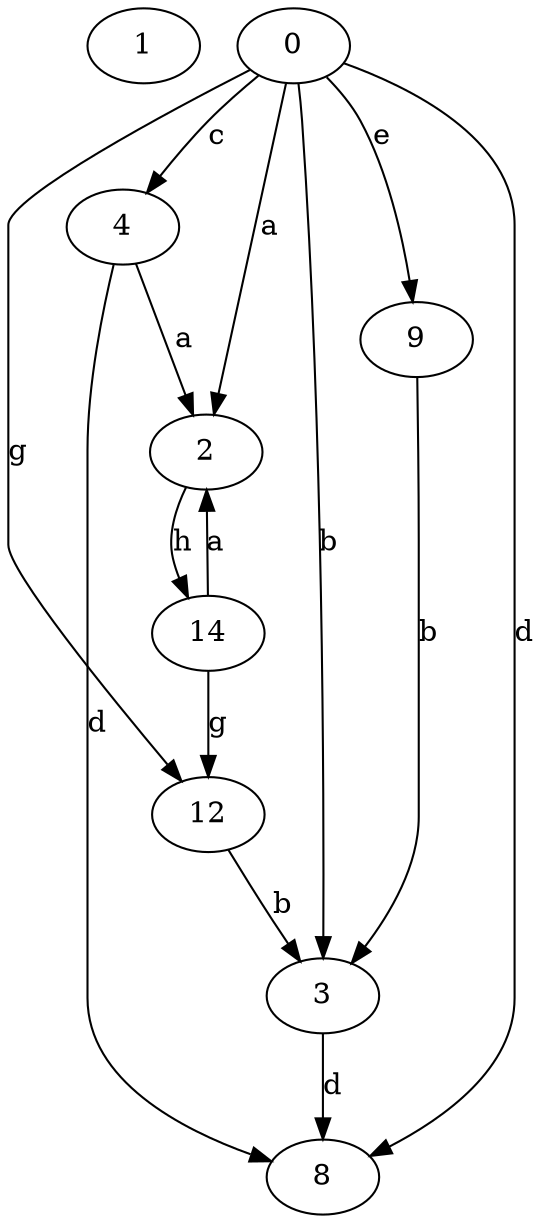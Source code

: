 strict digraph  {
1;
2;
3;
4;
0;
8;
9;
12;
14;
2 -> 14  [label=h];
3 -> 8  [label=d];
4 -> 2  [label=a];
4 -> 8  [label=d];
0 -> 2  [label=a];
0 -> 3  [label=b];
0 -> 4  [label=c];
0 -> 8  [label=d];
0 -> 9  [label=e];
0 -> 12  [label=g];
9 -> 3  [label=b];
12 -> 3  [label=b];
14 -> 2  [label=a];
14 -> 12  [label=g];
}
